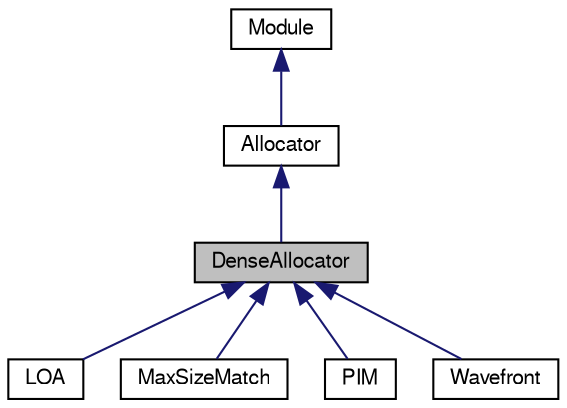 digraph "DenseAllocator"
{
  bgcolor="transparent";
  edge [fontname="FreeSans",fontsize="10",labelfontname="FreeSans",labelfontsize="10"];
  node [fontname="FreeSans",fontsize="10",shape=record];
  Node0 [label="DenseAllocator",height=0.2,width=0.4,color="black", fillcolor="grey75", style="filled", fontcolor="black"];
  Node1 -> Node0 [dir="back",color="midnightblue",fontsize="10",style="solid",fontname="FreeSans"];
  Node1 [label="Allocator",height=0.2,width=0.4,color="black",URL="$classAllocator.html"];
  Node2 -> Node1 [dir="back",color="midnightblue",fontsize="10",style="solid",fontname="FreeSans"];
  Node2 [label="Module",height=0.2,width=0.4,color="black",URL="$classModule.html"];
  Node0 -> Node3 [dir="back",color="midnightblue",fontsize="10",style="solid",fontname="FreeSans"];
  Node3 [label="LOA",height=0.2,width=0.4,color="black",URL="$classLOA.html"];
  Node0 -> Node4 [dir="back",color="midnightblue",fontsize="10",style="solid",fontname="FreeSans"];
  Node4 [label="MaxSizeMatch",height=0.2,width=0.4,color="black",URL="$classMaxSizeMatch.html"];
  Node0 -> Node5 [dir="back",color="midnightblue",fontsize="10",style="solid",fontname="FreeSans"];
  Node5 [label="PIM",height=0.2,width=0.4,color="black",URL="$classPIM.html"];
  Node0 -> Node6 [dir="back",color="midnightblue",fontsize="10",style="solid",fontname="FreeSans"];
  Node6 [label="Wavefront",height=0.2,width=0.4,color="black",URL="$classWavefront.html"];
}
